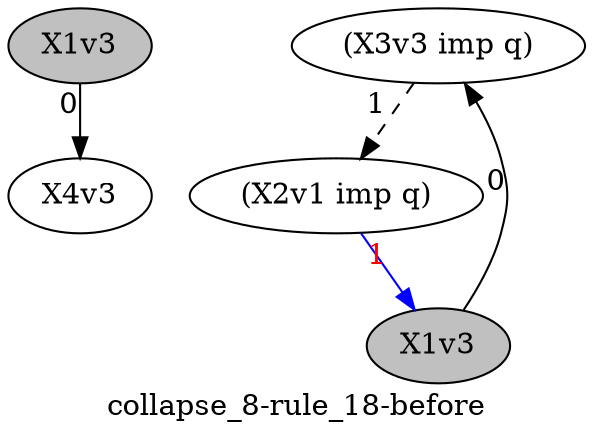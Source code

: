 strict digraph  {
	graph [collapsed_nodes="['89', '97']",
		label="collapse_8-rule_18-before"
	];
	node [label="\N"];
	91	 [ancestor_target=False,
		formula=X4v3,
		hypothesis=False,
		label=X4v3];
	32	 [ancestor_target=False,
		formula="(X3v3 imp q)",
		hypothesis=False,
		label="(X3v3 imp q)"];
	107	 [ancestor_target=False,
		formula="(X2v1 imp q)",
		hypothesis=False,
		label="(X2v1 imp q)"];
	32 -> 107	 [composed=True,
		style=dashed,
		xlabel=1];
	89	 [ancestor_target=False,
		fillcolor=grey,
		formula=X1v3,
		hypothesis=False,
		label=X1v3,
		style=filled];
	89 -> 91	 [ancestor=False,
		dependencies=00000000000000000000001000000000000000000000000000000000,
		xlabel=0];
	97	 [ancestor_target=True,
		fillcolor=grey,
		formula=X1v3,
		hypothesis=False,
		label=X1v3,
		style=filled];
	107 -> 97	 [ancestor=True,
		color=blue,
		fontcolor=red,
		path=1,
		xlabel=1];
	97 -> 32	 [ancestor=False,
		dependencies=00000000000000000000001000000000000000000000000000000000,
		xlabel=0];
}
